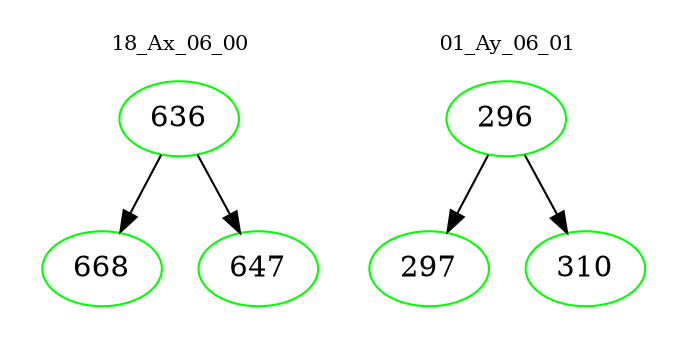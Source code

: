 digraph{
subgraph cluster_0 {
color = white
label = "18_Ax_06_00";
fontsize=10;
T0_636 [label="636", color="green"]
T0_636 -> T0_668 [color="black"]
T0_668 [label="668", color="green"]
T0_636 -> T0_647 [color="black"]
T0_647 [label="647", color="green"]
}
subgraph cluster_1 {
color = white
label = "01_Ay_06_01";
fontsize=10;
T1_296 [label="296", color="green"]
T1_296 -> T1_297 [color="black"]
T1_297 [label="297", color="green"]
T1_296 -> T1_310 [color="black"]
T1_310 [label="310", color="green"]
}
}

